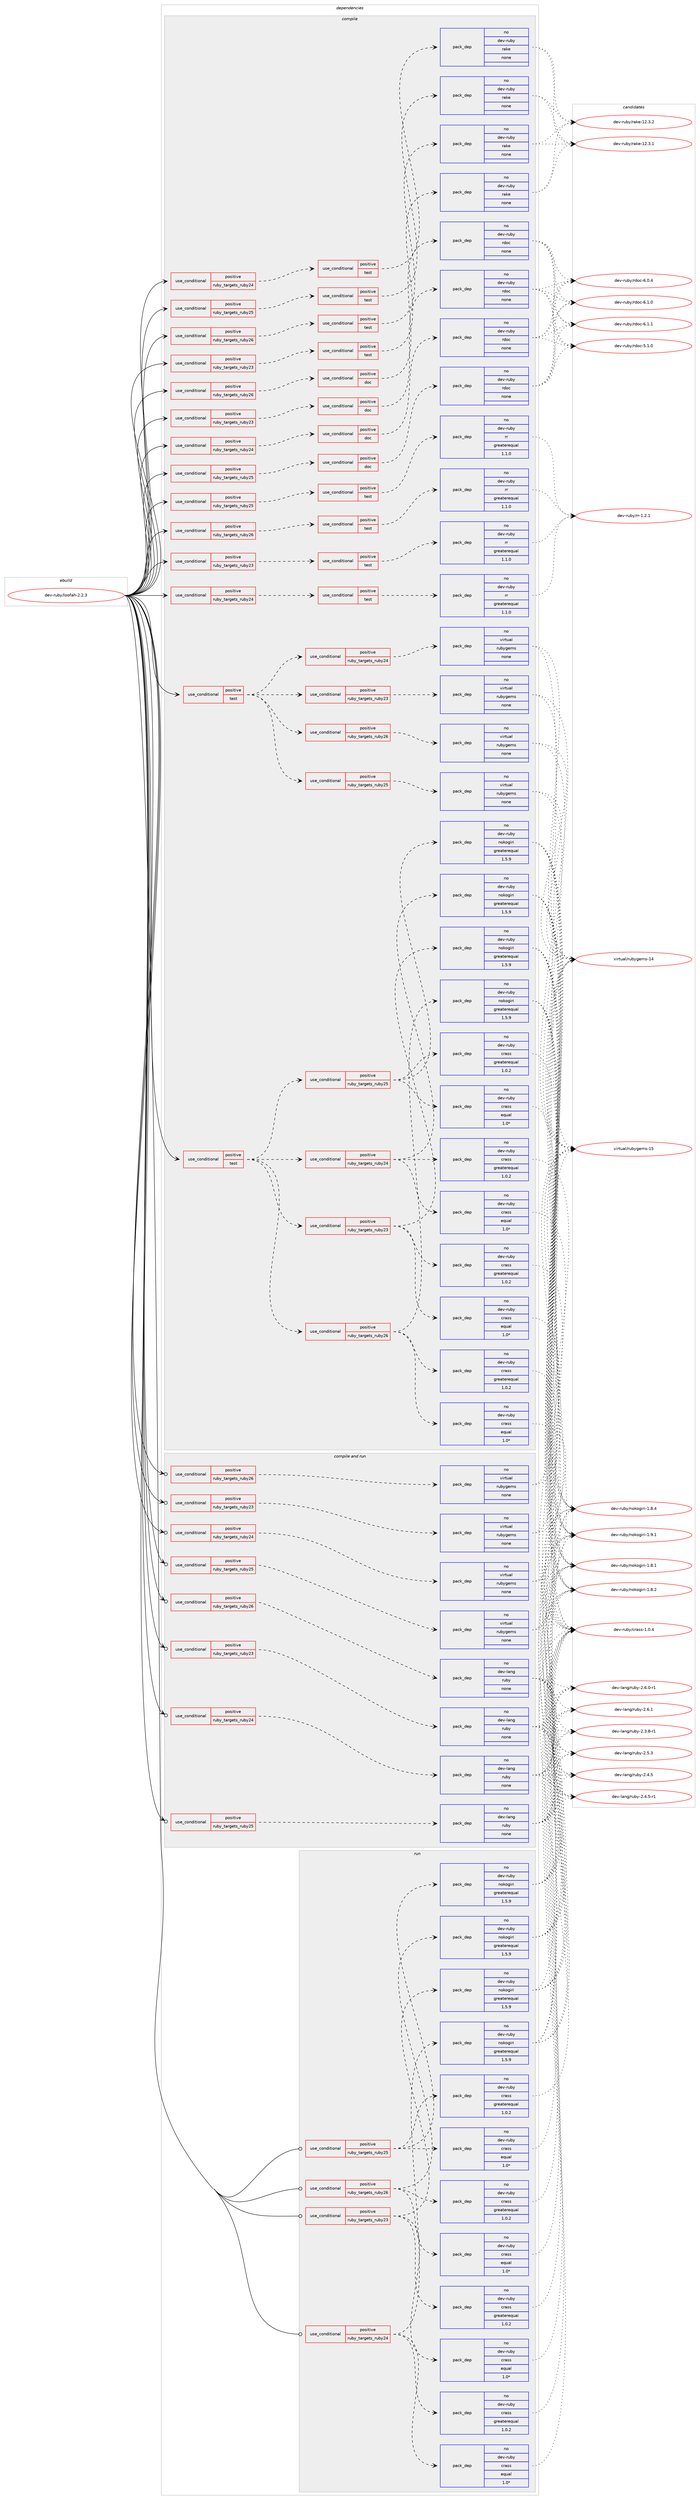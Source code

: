 digraph prolog {

# *************
# Graph options
# *************

newrank=true;
concentrate=true;
compound=true;
graph [rankdir=LR,fontname=Helvetica,fontsize=10,ranksep=1.5];#, ranksep=2.5, nodesep=0.2];
edge  [arrowhead=vee];
node  [fontname=Helvetica,fontsize=10];

# **********
# The ebuild
# **********

subgraph cluster_leftcol {
color=gray;
rank=same;
label=<<i>ebuild</i>>;
id [label="dev-ruby/loofah-2.2.3", color=red, width=4, href="../dev-ruby/loofah-2.2.3.svg"];
}

# ****************
# The dependencies
# ****************

subgraph cluster_midcol {
color=gray;
label=<<i>dependencies</i>>;
subgraph cluster_compile {
fillcolor="#eeeeee";
style=filled;
label=<<i>compile</i>>;
subgraph cond404557 {
dependency1502484 [label=<<TABLE BORDER="0" CELLBORDER="1" CELLSPACING="0" CELLPADDING="4"><TR><TD ROWSPAN="3" CELLPADDING="10">use_conditional</TD></TR><TR><TD>positive</TD></TR><TR><TD>ruby_targets_ruby23</TD></TR></TABLE>>, shape=none, color=red];
subgraph cond404558 {
dependency1502485 [label=<<TABLE BORDER="0" CELLBORDER="1" CELLSPACING="0" CELLPADDING="4"><TR><TD ROWSPAN="3" CELLPADDING="10">use_conditional</TD></TR><TR><TD>positive</TD></TR><TR><TD>doc</TD></TR></TABLE>>, shape=none, color=red];
subgraph pack1074466 {
dependency1502486 [label=<<TABLE BORDER="0" CELLBORDER="1" CELLSPACING="0" CELLPADDING="4" WIDTH="220"><TR><TD ROWSPAN="6" CELLPADDING="30">pack_dep</TD></TR><TR><TD WIDTH="110">no</TD></TR><TR><TD>dev-ruby</TD></TR><TR><TD>rdoc</TD></TR><TR><TD>none</TD></TR><TR><TD></TD></TR></TABLE>>, shape=none, color=blue];
}
dependency1502485:e -> dependency1502486:w [weight=20,style="dashed",arrowhead="vee"];
}
dependency1502484:e -> dependency1502485:w [weight=20,style="dashed",arrowhead="vee"];
}
id:e -> dependency1502484:w [weight=20,style="solid",arrowhead="vee"];
subgraph cond404559 {
dependency1502487 [label=<<TABLE BORDER="0" CELLBORDER="1" CELLSPACING="0" CELLPADDING="4"><TR><TD ROWSPAN="3" CELLPADDING="10">use_conditional</TD></TR><TR><TD>positive</TD></TR><TR><TD>ruby_targets_ruby23</TD></TR></TABLE>>, shape=none, color=red];
subgraph cond404560 {
dependency1502488 [label=<<TABLE BORDER="0" CELLBORDER="1" CELLSPACING="0" CELLPADDING="4"><TR><TD ROWSPAN="3" CELLPADDING="10">use_conditional</TD></TR><TR><TD>positive</TD></TR><TR><TD>test</TD></TR></TABLE>>, shape=none, color=red];
subgraph pack1074467 {
dependency1502489 [label=<<TABLE BORDER="0" CELLBORDER="1" CELLSPACING="0" CELLPADDING="4" WIDTH="220"><TR><TD ROWSPAN="6" CELLPADDING="30">pack_dep</TD></TR><TR><TD WIDTH="110">no</TD></TR><TR><TD>dev-ruby</TD></TR><TR><TD>rake</TD></TR><TR><TD>none</TD></TR><TR><TD></TD></TR></TABLE>>, shape=none, color=blue];
}
dependency1502488:e -> dependency1502489:w [weight=20,style="dashed",arrowhead="vee"];
}
dependency1502487:e -> dependency1502488:w [weight=20,style="dashed",arrowhead="vee"];
}
id:e -> dependency1502487:w [weight=20,style="solid",arrowhead="vee"];
subgraph cond404561 {
dependency1502490 [label=<<TABLE BORDER="0" CELLBORDER="1" CELLSPACING="0" CELLPADDING="4"><TR><TD ROWSPAN="3" CELLPADDING="10">use_conditional</TD></TR><TR><TD>positive</TD></TR><TR><TD>ruby_targets_ruby23</TD></TR></TABLE>>, shape=none, color=red];
subgraph cond404562 {
dependency1502491 [label=<<TABLE BORDER="0" CELLBORDER="1" CELLSPACING="0" CELLPADDING="4"><TR><TD ROWSPAN="3" CELLPADDING="10">use_conditional</TD></TR><TR><TD>positive</TD></TR><TR><TD>test</TD></TR></TABLE>>, shape=none, color=red];
subgraph pack1074468 {
dependency1502492 [label=<<TABLE BORDER="0" CELLBORDER="1" CELLSPACING="0" CELLPADDING="4" WIDTH="220"><TR><TD ROWSPAN="6" CELLPADDING="30">pack_dep</TD></TR><TR><TD WIDTH="110">no</TD></TR><TR><TD>dev-ruby</TD></TR><TR><TD>rr</TD></TR><TR><TD>greaterequal</TD></TR><TR><TD>1.1.0</TD></TR></TABLE>>, shape=none, color=blue];
}
dependency1502491:e -> dependency1502492:w [weight=20,style="dashed",arrowhead="vee"];
}
dependency1502490:e -> dependency1502491:w [weight=20,style="dashed",arrowhead="vee"];
}
id:e -> dependency1502490:w [weight=20,style="solid",arrowhead="vee"];
subgraph cond404563 {
dependency1502493 [label=<<TABLE BORDER="0" CELLBORDER="1" CELLSPACING="0" CELLPADDING="4"><TR><TD ROWSPAN="3" CELLPADDING="10">use_conditional</TD></TR><TR><TD>positive</TD></TR><TR><TD>ruby_targets_ruby24</TD></TR></TABLE>>, shape=none, color=red];
subgraph cond404564 {
dependency1502494 [label=<<TABLE BORDER="0" CELLBORDER="1" CELLSPACING="0" CELLPADDING="4"><TR><TD ROWSPAN="3" CELLPADDING="10">use_conditional</TD></TR><TR><TD>positive</TD></TR><TR><TD>doc</TD></TR></TABLE>>, shape=none, color=red];
subgraph pack1074469 {
dependency1502495 [label=<<TABLE BORDER="0" CELLBORDER="1" CELLSPACING="0" CELLPADDING="4" WIDTH="220"><TR><TD ROWSPAN="6" CELLPADDING="30">pack_dep</TD></TR><TR><TD WIDTH="110">no</TD></TR><TR><TD>dev-ruby</TD></TR><TR><TD>rdoc</TD></TR><TR><TD>none</TD></TR><TR><TD></TD></TR></TABLE>>, shape=none, color=blue];
}
dependency1502494:e -> dependency1502495:w [weight=20,style="dashed",arrowhead="vee"];
}
dependency1502493:e -> dependency1502494:w [weight=20,style="dashed",arrowhead="vee"];
}
id:e -> dependency1502493:w [weight=20,style="solid",arrowhead="vee"];
subgraph cond404565 {
dependency1502496 [label=<<TABLE BORDER="0" CELLBORDER="1" CELLSPACING="0" CELLPADDING="4"><TR><TD ROWSPAN="3" CELLPADDING="10">use_conditional</TD></TR><TR><TD>positive</TD></TR><TR><TD>ruby_targets_ruby24</TD></TR></TABLE>>, shape=none, color=red];
subgraph cond404566 {
dependency1502497 [label=<<TABLE BORDER="0" CELLBORDER="1" CELLSPACING="0" CELLPADDING="4"><TR><TD ROWSPAN="3" CELLPADDING="10">use_conditional</TD></TR><TR><TD>positive</TD></TR><TR><TD>test</TD></TR></TABLE>>, shape=none, color=red];
subgraph pack1074470 {
dependency1502498 [label=<<TABLE BORDER="0" CELLBORDER="1" CELLSPACING="0" CELLPADDING="4" WIDTH="220"><TR><TD ROWSPAN="6" CELLPADDING="30">pack_dep</TD></TR><TR><TD WIDTH="110">no</TD></TR><TR><TD>dev-ruby</TD></TR><TR><TD>rake</TD></TR><TR><TD>none</TD></TR><TR><TD></TD></TR></TABLE>>, shape=none, color=blue];
}
dependency1502497:e -> dependency1502498:w [weight=20,style="dashed",arrowhead="vee"];
}
dependency1502496:e -> dependency1502497:w [weight=20,style="dashed",arrowhead="vee"];
}
id:e -> dependency1502496:w [weight=20,style="solid",arrowhead="vee"];
subgraph cond404567 {
dependency1502499 [label=<<TABLE BORDER="0" CELLBORDER="1" CELLSPACING="0" CELLPADDING="4"><TR><TD ROWSPAN="3" CELLPADDING="10">use_conditional</TD></TR><TR><TD>positive</TD></TR><TR><TD>ruby_targets_ruby24</TD></TR></TABLE>>, shape=none, color=red];
subgraph cond404568 {
dependency1502500 [label=<<TABLE BORDER="0" CELLBORDER="1" CELLSPACING="0" CELLPADDING="4"><TR><TD ROWSPAN="3" CELLPADDING="10">use_conditional</TD></TR><TR><TD>positive</TD></TR><TR><TD>test</TD></TR></TABLE>>, shape=none, color=red];
subgraph pack1074471 {
dependency1502501 [label=<<TABLE BORDER="0" CELLBORDER="1" CELLSPACING="0" CELLPADDING="4" WIDTH="220"><TR><TD ROWSPAN="6" CELLPADDING="30">pack_dep</TD></TR><TR><TD WIDTH="110">no</TD></TR><TR><TD>dev-ruby</TD></TR><TR><TD>rr</TD></TR><TR><TD>greaterequal</TD></TR><TR><TD>1.1.0</TD></TR></TABLE>>, shape=none, color=blue];
}
dependency1502500:e -> dependency1502501:w [weight=20,style="dashed",arrowhead="vee"];
}
dependency1502499:e -> dependency1502500:w [weight=20,style="dashed",arrowhead="vee"];
}
id:e -> dependency1502499:w [weight=20,style="solid",arrowhead="vee"];
subgraph cond404569 {
dependency1502502 [label=<<TABLE BORDER="0" CELLBORDER="1" CELLSPACING="0" CELLPADDING="4"><TR><TD ROWSPAN="3" CELLPADDING="10">use_conditional</TD></TR><TR><TD>positive</TD></TR><TR><TD>ruby_targets_ruby25</TD></TR></TABLE>>, shape=none, color=red];
subgraph cond404570 {
dependency1502503 [label=<<TABLE BORDER="0" CELLBORDER="1" CELLSPACING="0" CELLPADDING="4"><TR><TD ROWSPAN="3" CELLPADDING="10">use_conditional</TD></TR><TR><TD>positive</TD></TR><TR><TD>doc</TD></TR></TABLE>>, shape=none, color=red];
subgraph pack1074472 {
dependency1502504 [label=<<TABLE BORDER="0" CELLBORDER="1" CELLSPACING="0" CELLPADDING="4" WIDTH="220"><TR><TD ROWSPAN="6" CELLPADDING="30">pack_dep</TD></TR><TR><TD WIDTH="110">no</TD></TR><TR><TD>dev-ruby</TD></TR><TR><TD>rdoc</TD></TR><TR><TD>none</TD></TR><TR><TD></TD></TR></TABLE>>, shape=none, color=blue];
}
dependency1502503:e -> dependency1502504:w [weight=20,style="dashed",arrowhead="vee"];
}
dependency1502502:e -> dependency1502503:w [weight=20,style="dashed",arrowhead="vee"];
}
id:e -> dependency1502502:w [weight=20,style="solid",arrowhead="vee"];
subgraph cond404571 {
dependency1502505 [label=<<TABLE BORDER="0" CELLBORDER="1" CELLSPACING="0" CELLPADDING="4"><TR><TD ROWSPAN="3" CELLPADDING="10">use_conditional</TD></TR><TR><TD>positive</TD></TR><TR><TD>ruby_targets_ruby25</TD></TR></TABLE>>, shape=none, color=red];
subgraph cond404572 {
dependency1502506 [label=<<TABLE BORDER="0" CELLBORDER="1" CELLSPACING="0" CELLPADDING="4"><TR><TD ROWSPAN="3" CELLPADDING="10">use_conditional</TD></TR><TR><TD>positive</TD></TR><TR><TD>test</TD></TR></TABLE>>, shape=none, color=red];
subgraph pack1074473 {
dependency1502507 [label=<<TABLE BORDER="0" CELLBORDER="1" CELLSPACING="0" CELLPADDING="4" WIDTH="220"><TR><TD ROWSPAN="6" CELLPADDING="30">pack_dep</TD></TR><TR><TD WIDTH="110">no</TD></TR><TR><TD>dev-ruby</TD></TR><TR><TD>rake</TD></TR><TR><TD>none</TD></TR><TR><TD></TD></TR></TABLE>>, shape=none, color=blue];
}
dependency1502506:e -> dependency1502507:w [weight=20,style="dashed",arrowhead="vee"];
}
dependency1502505:e -> dependency1502506:w [weight=20,style="dashed",arrowhead="vee"];
}
id:e -> dependency1502505:w [weight=20,style="solid",arrowhead="vee"];
subgraph cond404573 {
dependency1502508 [label=<<TABLE BORDER="0" CELLBORDER="1" CELLSPACING="0" CELLPADDING="4"><TR><TD ROWSPAN="3" CELLPADDING="10">use_conditional</TD></TR><TR><TD>positive</TD></TR><TR><TD>ruby_targets_ruby25</TD></TR></TABLE>>, shape=none, color=red];
subgraph cond404574 {
dependency1502509 [label=<<TABLE BORDER="0" CELLBORDER="1" CELLSPACING="0" CELLPADDING="4"><TR><TD ROWSPAN="3" CELLPADDING="10">use_conditional</TD></TR><TR><TD>positive</TD></TR><TR><TD>test</TD></TR></TABLE>>, shape=none, color=red];
subgraph pack1074474 {
dependency1502510 [label=<<TABLE BORDER="0" CELLBORDER="1" CELLSPACING="0" CELLPADDING="4" WIDTH="220"><TR><TD ROWSPAN="6" CELLPADDING="30">pack_dep</TD></TR><TR><TD WIDTH="110">no</TD></TR><TR><TD>dev-ruby</TD></TR><TR><TD>rr</TD></TR><TR><TD>greaterequal</TD></TR><TR><TD>1.1.0</TD></TR></TABLE>>, shape=none, color=blue];
}
dependency1502509:e -> dependency1502510:w [weight=20,style="dashed",arrowhead="vee"];
}
dependency1502508:e -> dependency1502509:w [weight=20,style="dashed",arrowhead="vee"];
}
id:e -> dependency1502508:w [weight=20,style="solid",arrowhead="vee"];
subgraph cond404575 {
dependency1502511 [label=<<TABLE BORDER="0" CELLBORDER="1" CELLSPACING="0" CELLPADDING="4"><TR><TD ROWSPAN="3" CELLPADDING="10">use_conditional</TD></TR><TR><TD>positive</TD></TR><TR><TD>ruby_targets_ruby26</TD></TR></TABLE>>, shape=none, color=red];
subgraph cond404576 {
dependency1502512 [label=<<TABLE BORDER="0" CELLBORDER="1" CELLSPACING="0" CELLPADDING="4"><TR><TD ROWSPAN="3" CELLPADDING="10">use_conditional</TD></TR><TR><TD>positive</TD></TR><TR><TD>doc</TD></TR></TABLE>>, shape=none, color=red];
subgraph pack1074475 {
dependency1502513 [label=<<TABLE BORDER="0" CELLBORDER="1" CELLSPACING="0" CELLPADDING="4" WIDTH="220"><TR><TD ROWSPAN="6" CELLPADDING="30">pack_dep</TD></TR><TR><TD WIDTH="110">no</TD></TR><TR><TD>dev-ruby</TD></TR><TR><TD>rdoc</TD></TR><TR><TD>none</TD></TR><TR><TD></TD></TR></TABLE>>, shape=none, color=blue];
}
dependency1502512:e -> dependency1502513:w [weight=20,style="dashed",arrowhead="vee"];
}
dependency1502511:e -> dependency1502512:w [weight=20,style="dashed",arrowhead="vee"];
}
id:e -> dependency1502511:w [weight=20,style="solid",arrowhead="vee"];
subgraph cond404577 {
dependency1502514 [label=<<TABLE BORDER="0" CELLBORDER="1" CELLSPACING="0" CELLPADDING="4"><TR><TD ROWSPAN="3" CELLPADDING="10">use_conditional</TD></TR><TR><TD>positive</TD></TR><TR><TD>ruby_targets_ruby26</TD></TR></TABLE>>, shape=none, color=red];
subgraph cond404578 {
dependency1502515 [label=<<TABLE BORDER="0" CELLBORDER="1" CELLSPACING="0" CELLPADDING="4"><TR><TD ROWSPAN="3" CELLPADDING="10">use_conditional</TD></TR><TR><TD>positive</TD></TR><TR><TD>test</TD></TR></TABLE>>, shape=none, color=red];
subgraph pack1074476 {
dependency1502516 [label=<<TABLE BORDER="0" CELLBORDER="1" CELLSPACING="0" CELLPADDING="4" WIDTH="220"><TR><TD ROWSPAN="6" CELLPADDING="30">pack_dep</TD></TR><TR><TD WIDTH="110">no</TD></TR><TR><TD>dev-ruby</TD></TR><TR><TD>rake</TD></TR><TR><TD>none</TD></TR><TR><TD></TD></TR></TABLE>>, shape=none, color=blue];
}
dependency1502515:e -> dependency1502516:w [weight=20,style="dashed",arrowhead="vee"];
}
dependency1502514:e -> dependency1502515:w [weight=20,style="dashed",arrowhead="vee"];
}
id:e -> dependency1502514:w [weight=20,style="solid",arrowhead="vee"];
subgraph cond404579 {
dependency1502517 [label=<<TABLE BORDER="0" CELLBORDER="1" CELLSPACING="0" CELLPADDING="4"><TR><TD ROWSPAN="3" CELLPADDING="10">use_conditional</TD></TR><TR><TD>positive</TD></TR><TR><TD>ruby_targets_ruby26</TD></TR></TABLE>>, shape=none, color=red];
subgraph cond404580 {
dependency1502518 [label=<<TABLE BORDER="0" CELLBORDER="1" CELLSPACING="0" CELLPADDING="4"><TR><TD ROWSPAN="3" CELLPADDING="10">use_conditional</TD></TR><TR><TD>positive</TD></TR><TR><TD>test</TD></TR></TABLE>>, shape=none, color=red];
subgraph pack1074477 {
dependency1502519 [label=<<TABLE BORDER="0" CELLBORDER="1" CELLSPACING="0" CELLPADDING="4" WIDTH="220"><TR><TD ROWSPAN="6" CELLPADDING="30">pack_dep</TD></TR><TR><TD WIDTH="110">no</TD></TR><TR><TD>dev-ruby</TD></TR><TR><TD>rr</TD></TR><TR><TD>greaterequal</TD></TR><TR><TD>1.1.0</TD></TR></TABLE>>, shape=none, color=blue];
}
dependency1502518:e -> dependency1502519:w [weight=20,style="dashed",arrowhead="vee"];
}
dependency1502517:e -> dependency1502518:w [weight=20,style="dashed",arrowhead="vee"];
}
id:e -> dependency1502517:w [weight=20,style="solid",arrowhead="vee"];
subgraph cond404581 {
dependency1502520 [label=<<TABLE BORDER="0" CELLBORDER="1" CELLSPACING="0" CELLPADDING="4"><TR><TD ROWSPAN="3" CELLPADDING="10">use_conditional</TD></TR><TR><TD>positive</TD></TR><TR><TD>test</TD></TR></TABLE>>, shape=none, color=red];
subgraph cond404582 {
dependency1502521 [label=<<TABLE BORDER="0" CELLBORDER="1" CELLSPACING="0" CELLPADDING="4"><TR><TD ROWSPAN="3" CELLPADDING="10">use_conditional</TD></TR><TR><TD>positive</TD></TR><TR><TD>ruby_targets_ruby23</TD></TR></TABLE>>, shape=none, color=red];
subgraph pack1074478 {
dependency1502522 [label=<<TABLE BORDER="0" CELLBORDER="1" CELLSPACING="0" CELLPADDING="4" WIDTH="220"><TR><TD ROWSPAN="6" CELLPADDING="30">pack_dep</TD></TR><TR><TD WIDTH="110">no</TD></TR><TR><TD>dev-ruby</TD></TR><TR><TD>crass</TD></TR><TR><TD>equal</TD></TR><TR><TD>1.0*</TD></TR></TABLE>>, shape=none, color=blue];
}
dependency1502521:e -> dependency1502522:w [weight=20,style="dashed",arrowhead="vee"];
subgraph pack1074479 {
dependency1502523 [label=<<TABLE BORDER="0" CELLBORDER="1" CELLSPACING="0" CELLPADDING="4" WIDTH="220"><TR><TD ROWSPAN="6" CELLPADDING="30">pack_dep</TD></TR><TR><TD WIDTH="110">no</TD></TR><TR><TD>dev-ruby</TD></TR><TR><TD>crass</TD></TR><TR><TD>greaterequal</TD></TR><TR><TD>1.0.2</TD></TR></TABLE>>, shape=none, color=blue];
}
dependency1502521:e -> dependency1502523:w [weight=20,style="dashed",arrowhead="vee"];
subgraph pack1074480 {
dependency1502524 [label=<<TABLE BORDER="0" CELLBORDER="1" CELLSPACING="0" CELLPADDING="4" WIDTH="220"><TR><TD ROWSPAN="6" CELLPADDING="30">pack_dep</TD></TR><TR><TD WIDTH="110">no</TD></TR><TR><TD>dev-ruby</TD></TR><TR><TD>nokogiri</TD></TR><TR><TD>greaterequal</TD></TR><TR><TD>1.5.9</TD></TR></TABLE>>, shape=none, color=blue];
}
dependency1502521:e -> dependency1502524:w [weight=20,style="dashed",arrowhead="vee"];
}
dependency1502520:e -> dependency1502521:w [weight=20,style="dashed",arrowhead="vee"];
subgraph cond404583 {
dependency1502525 [label=<<TABLE BORDER="0" CELLBORDER="1" CELLSPACING="0" CELLPADDING="4"><TR><TD ROWSPAN="3" CELLPADDING="10">use_conditional</TD></TR><TR><TD>positive</TD></TR><TR><TD>ruby_targets_ruby24</TD></TR></TABLE>>, shape=none, color=red];
subgraph pack1074481 {
dependency1502526 [label=<<TABLE BORDER="0" CELLBORDER="1" CELLSPACING="0" CELLPADDING="4" WIDTH="220"><TR><TD ROWSPAN="6" CELLPADDING="30">pack_dep</TD></TR><TR><TD WIDTH="110">no</TD></TR><TR><TD>dev-ruby</TD></TR><TR><TD>crass</TD></TR><TR><TD>equal</TD></TR><TR><TD>1.0*</TD></TR></TABLE>>, shape=none, color=blue];
}
dependency1502525:e -> dependency1502526:w [weight=20,style="dashed",arrowhead="vee"];
subgraph pack1074482 {
dependency1502527 [label=<<TABLE BORDER="0" CELLBORDER="1" CELLSPACING="0" CELLPADDING="4" WIDTH="220"><TR><TD ROWSPAN="6" CELLPADDING="30">pack_dep</TD></TR><TR><TD WIDTH="110">no</TD></TR><TR><TD>dev-ruby</TD></TR><TR><TD>crass</TD></TR><TR><TD>greaterequal</TD></TR><TR><TD>1.0.2</TD></TR></TABLE>>, shape=none, color=blue];
}
dependency1502525:e -> dependency1502527:w [weight=20,style="dashed",arrowhead="vee"];
subgraph pack1074483 {
dependency1502528 [label=<<TABLE BORDER="0" CELLBORDER="1" CELLSPACING="0" CELLPADDING="4" WIDTH="220"><TR><TD ROWSPAN="6" CELLPADDING="30">pack_dep</TD></TR><TR><TD WIDTH="110">no</TD></TR><TR><TD>dev-ruby</TD></TR><TR><TD>nokogiri</TD></TR><TR><TD>greaterequal</TD></TR><TR><TD>1.5.9</TD></TR></TABLE>>, shape=none, color=blue];
}
dependency1502525:e -> dependency1502528:w [weight=20,style="dashed",arrowhead="vee"];
}
dependency1502520:e -> dependency1502525:w [weight=20,style="dashed",arrowhead="vee"];
subgraph cond404584 {
dependency1502529 [label=<<TABLE BORDER="0" CELLBORDER="1" CELLSPACING="0" CELLPADDING="4"><TR><TD ROWSPAN="3" CELLPADDING="10">use_conditional</TD></TR><TR><TD>positive</TD></TR><TR><TD>ruby_targets_ruby25</TD></TR></TABLE>>, shape=none, color=red];
subgraph pack1074484 {
dependency1502530 [label=<<TABLE BORDER="0" CELLBORDER="1" CELLSPACING="0" CELLPADDING="4" WIDTH="220"><TR><TD ROWSPAN="6" CELLPADDING="30">pack_dep</TD></TR><TR><TD WIDTH="110">no</TD></TR><TR><TD>dev-ruby</TD></TR><TR><TD>crass</TD></TR><TR><TD>equal</TD></TR><TR><TD>1.0*</TD></TR></TABLE>>, shape=none, color=blue];
}
dependency1502529:e -> dependency1502530:w [weight=20,style="dashed",arrowhead="vee"];
subgraph pack1074485 {
dependency1502531 [label=<<TABLE BORDER="0" CELLBORDER="1" CELLSPACING="0" CELLPADDING="4" WIDTH="220"><TR><TD ROWSPAN="6" CELLPADDING="30">pack_dep</TD></TR><TR><TD WIDTH="110">no</TD></TR><TR><TD>dev-ruby</TD></TR><TR><TD>crass</TD></TR><TR><TD>greaterequal</TD></TR><TR><TD>1.0.2</TD></TR></TABLE>>, shape=none, color=blue];
}
dependency1502529:e -> dependency1502531:w [weight=20,style="dashed",arrowhead="vee"];
subgraph pack1074486 {
dependency1502532 [label=<<TABLE BORDER="0" CELLBORDER="1" CELLSPACING="0" CELLPADDING="4" WIDTH="220"><TR><TD ROWSPAN="6" CELLPADDING="30">pack_dep</TD></TR><TR><TD WIDTH="110">no</TD></TR><TR><TD>dev-ruby</TD></TR><TR><TD>nokogiri</TD></TR><TR><TD>greaterequal</TD></TR><TR><TD>1.5.9</TD></TR></TABLE>>, shape=none, color=blue];
}
dependency1502529:e -> dependency1502532:w [weight=20,style="dashed",arrowhead="vee"];
}
dependency1502520:e -> dependency1502529:w [weight=20,style="dashed",arrowhead="vee"];
subgraph cond404585 {
dependency1502533 [label=<<TABLE BORDER="0" CELLBORDER="1" CELLSPACING="0" CELLPADDING="4"><TR><TD ROWSPAN="3" CELLPADDING="10">use_conditional</TD></TR><TR><TD>positive</TD></TR><TR><TD>ruby_targets_ruby26</TD></TR></TABLE>>, shape=none, color=red];
subgraph pack1074487 {
dependency1502534 [label=<<TABLE BORDER="0" CELLBORDER="1" CELLSPACING="0" CELLPADDING="4" WIDTH="220"><TR><TD ROWSPAN="6" CELLPADDING="30">pack_dep</TD></TR><TR><TD WIDTH="110">no</TD></TR><TR><TD>dev-ruby</TD></TR><TR><TD>crass</TD></TR><TR><TD>equal</TD></TR><TR><TD>1.0*</TD></TR></TABLE>>, shape=none, color=blue];
}
dependency1502533:e -> dependency1502534:w [weight=20,style="dashed",arrowhead="vee"];
subgraph pack1074488 {
dependency1502535 [label=<<TABLE BORDER="0" CELLBORDER="1" CELLSPACING="0" CELLPADDING="4" WIDTH="220"><TR><TD ROWSPAN="6" CELLPADDING="30">pack_dep</TD></TR><TR><TD WIDTH="110">no</TD></TR><TR><TD>dev-ruby</TD></TR><TR><TD>crass</TD></TR><TR><TD>greaterequal</TD></TR><TR><TD>1.0.2</TD></TR></TABLE>>, shape=none, color=blue];
}
dependency1502533:e -> dependency1502535:w [weight=20,style="dashed",arrowhead="vee"];
subgraph pack1074489 {
dependency1502536 [label=<<TABLE BORDER="0" CELLBORDER="1" CELLSPACING="0" CELLPADDING="4" WIDTH="220"><TR><TD ROWSPAN="6" CELLPADDING="30">pack_dep</TD></TR><TR><TD WIDTH="110">no</TD></TR><TR><TD>dev-ruby</TD></TR><TR><TD>nokogiri</TD></TR><TR><TD>greaterequal</TD></TR><TR><TD>1.5.9</TD></TR></TABLE>>, shape=none, color=blue];
}
dependency1502533:e -> dependency1502536:w [weight=20,style="dashed",arrowhead="vee"];
}
dependency1502520:e -> dependency1502533:w [weight=20,style="dashed",arrowhead="vee"];
}
id:e -> dependency1502520:w [weight=20,style="solid",arrowhead="vee"];
subgraph cond404586 {
dependency1502537 [label=<<TABLE BORDER="0" CELLBORDER="1" CELLSPACING="0" CELLPADDING="4"><TR><TD ROWSPAN="3" CELLPADDING="10">use_conditional</TD></TR><TR><TD>positive</TD></TR><TR><TD>test</TD></TR></TABLE>>, shape=none, color=red];
subgraph cond404587 {
dependency1502538 [label=<<TABLE BORDER="0" CELLBORDER="1" CELLSPACING="0" CELLPADDING="4"><TR><TD ROWSPAN="3" CELLPADDING="10">use_conditional</TD></TR><TR><TD>positive</TD></TR><TR><TD>ruby_targets_ruby23</TD></TR></TABLE>>, shape=none, color=red];
subgraph pack1074490 {
dependency1502539 [label=<<TABLE BORDER="0" CELLBORDER="1" CELLSPACING="0" CELLPADDING="4" WIDTH="220"><TR><TD ROWSPAN="6" CELLPADDING="30">pack_dep</TD></TR><TR><TD WIDTH="110">no</TD></TR><TR><TD>virtual</TD></TR><TR><TD>rubygems</TD></TR><TR><TD>none</TD></TR><TR><TD></TD></TR></TABLE>>, shape=none, color=blue];
}
dependency1502538:e -> dependency1502539:w [weight=20,style="dashed",arrowhead="vee"];
}
dependency1502537:e -> dependency1502538:w [weight=20,style="dashed",arrowhead="vee"];
subgraph cond404588 {
dependency1502540 [label=<<TABLE BORDER="0" CELLBORDER="1" CELLSPACING="0" CELLPADDING="4"><TR><TD ROWSPAN="3" CELLPADDING="10">use_conditional</TD></TR><TR><TD>positive</TD></TR><TR><TD>ruby_targets_ruby24</TD></TR></TABLE>>, shape=none, color=red];
subgraph pack1074491 {
dependency1502541 [label=<<TABLE BORDER="0" CELLBORDER="1" CELLSPACING="0" CELLPADDING="4" WIDTH="220"><TR><TD ROWSPAN="6" CELLPADDING="30">pack_dep</TD></TR><TR><TD WIDTH="110">no</TD></TR><TR><TD>virtual</TD></TR><TR><TD>rubygems</TD></TR><TR><TD>none</TD></TR><TR><TD></TD></TR></TABLE>>, shape=none, color=blue];
}
dependency1502540:e -> dependency1502541:w [weight=20,style="dashed",arrowhead="vee"];
}
dependency1502537:e -> dependency1502540:w [weight=20,style="dashed",arrowhead="vee"];
subgraph cond404589 {
dependency1502542 [label=<<TABLE BORDER="0" CELLBORDER="1" CELLSPACING="0" CELLPADDING="4"><TR><TD ROWSPAN="3" CELLPADDING="10">use_conditional</TD></TR><TR><TD>positive</TD></TR><TR><TD>ruby_targets_ruby25</TD></TR></TABLE>>, shape=none, color=red];
subgraph pack1074492 {
dependency1502543 [label=<<TABLE BORDER="0" CELLBORDER="1" CELLSPACING="0" CELLPADDING="4" WIDTH="220"><TR><TD ROWSPAN="6" CELLPADDING="30">pack_dep</TD></TR><TR><TD WIDTH="110">no</TD></TR><TR><TD>virtual</TD></TR><TR><TD>rubygems</TD></TR><TR><TD>none</TD></TR><TR><TD></TD></TR></TABLE>>, shape=none, color=blue];
}
dependency1502542:e -> dependency1502543:w [weight=20,style="dashed",arrowhead="vee"];
}
dependency1502537:e -> dependency1502542:w [weight=20,style="dashed",arrowhead="vee"];
subgraph cond404590 {
dependency1502544 [label=<<TABLE BORDER="0" CELLBORDER="1" CELLSPACING="0" CELLPADDING="4"><TR><TD ROWSPAN="3" CELLPADDING="10">use_conditional</TD></TR><TR><TD>positive</TD></TR><TR><TD>ruby_targets_ruby26</TD></TR></TABLE>>, shape=none, color=red];
subgraph pack1074493 {
dependency1502545 [label=<<TABLE BORDER="0" CELLBORDER="1" CELLSPACING="0" CELLPADDING="4" WIDTH="220"><TR><TD ROWSPAN="6" CELLPADDING="30">pack_dep</TD></TR><TR><TD WIDTH="110">no</TD></TR><TR><TD>virtual</TD></TR><TR><TD>rubygems</TD></TR><TR><TD>none</TD></TR><TR><TD></TD></TR></TABLE>>, shape=none, color=blue];
}
dependency1502544:e -> dependency1502545:w [weight=20,style="dashed",arrowhead="vee"];
}
dependency1502537:e -> dependency1502544:w [weight=20,style="dashed",arrowhead="vee"];
}
id:e -> dependency1502537:w [weight=20,style="solid",arrowhead="vee"];
}
subgraph cluster_compileandrun {
fillcolor="#eeeeee";
style=filled;
label=<<i>compile and run</i>>;
subgraph cond404591 {
dependency1502546 [label=<<TABLE BORDER="0" CELLBORDER="1" CELLSPACING="0" CELLPADDING="4"><TR><TD ROWSPAN="3" CELLPADDING="10">use_conditional</TD></TR><TR><TD>positive</TD></TR><TR><TD>ruby_targets_ruby23</TD></TR></TABLE>>, shape=none, color=red];
subgraph pack1074494 {
dependency1502547 [label=<<TABLE BORDER="0" CELLBORDER="1" CELLSPACING="0" CELLPADDING="4" WIDTH="220"><TR><TD ROWSPAN="6" CELLPADDING="30">pack_dep</TD></TR><TR><TD WIDTH="110">no</TD></TR><TR><TD>dev-lang</TD></TR><TR><TD>ruby</TD></TR><TR><TD>none</TD></TR><TR><TD></TD></TR></TABLE>>, shape=none, color=blue];
}
dependency1502546:e -> dependency1502547:w [weight=20,style="dashed",arrowhead="vee"];
}
id:e -> dependency1502546:w [weight=20,style="solid",arrowhead="odotvee"];
subgraph cond404592 {
dependency1502548 [label=<<TABLE BORDER="0" CELLBORDER="1" CELLSPACING="0" CELLPADDING="4"><TR><TD ROWSPAN="3" CELLPADDING="10">use_conditional</TD></TR><TR><TD>positive</TD></TR><TR><TD>ruby_targets_ruby23</TD></TR></TABLE>>, shape=none, color=red];
subgraph pack1074495 {
dependency1502549 [label=<<TABLE BORDER="0" CELLBORDER="1" CELLSPACING="0" CELLPADDING="4" WIDTH="220"><TR><TD ROWSPAN="6" CELLPADDING="30">pack_dep</TD></TR><TR><TD WIDTH="110">no</TD></TR><TR><TD>virtual</TD></TR><TR><TD>rubygems</TD></TR><TR><TD>none</TD></TR><TR><TD></TD></TR></TABLE>>, shape=none, color=blue];
}
dependency1502548:e -> dependency1502549:w [weight=20,style="dashed",arrowhead="vee"];
}
id:e -> dependency1502548:w [weight=20,style="solid",arrowhead="odotvee"];
subgraph cond404593 {
dependency1502550 [label=<<TABLE BORDER="0" CELLBORDER="1" CELLSPACING="0" CELLPADDING="4"><TR><TD ROWSPAN="3" CELLPADDING="10">use_conditional</TD></TR><TR><TD>positive</TD></TR><TR><TD>ruby_targets_ruby24</TD></TR></TABLE>>, shape=none, color=red];
subgraph pack1074496 {
dependency1502551 [label=<<TABLE BORDER="0" CELLBORDER="1" CELLSPACING="0" CELLPADDING="4" WIDTH="220"><TR><TD ROWSPAN="6" CELLPADDING="30">pack_dep</TD></TR><TR><TD WIDTH="110">no</TD></TR><TR><TD>dev-lang</TD></TR><TR><TD>ruby</TD></TR><TR><TD>none</TD></TR><TR><TD></TD></TR></TABLE>>, shape=none, color=blue];
}
dependency1502550:e -> dependency1502551:w [weight=20,style="dashed",arrowhead="vee"];
}
id:e -> dependency1502550:w [weight=20,style="solid",arrowhead="odotvee"];
subgraph cond404594 {
dependency1502552 [label=<<TABLE BORDER="0" CELLBORDER="1" CELLSPACING="0" CELLPADDING="4"><TR><TD ROWSPAN="3" CELLPADDING="10">use_conditional</TD></TR><TR><TD>positive</TD></TR><TR><TD>ruby_targets_ruby24</TD></TR></TABLE>>, shape=none, color=red];
subgraph pack1074497 {
dependency1502553 [label=<<TABLE BORDER="0" CELLBORDER="1" CELLSPACING="0" CELLPADDING="4" WIDTH="220"><TR><TD ROWSPAN="6" CELLPADDING="30">pack_dep</TD></TR><TR><TD WIDTH="110">no</TD></TR><TR><TD>virtual</TD></TR><TR><TD>rubygems</TD></TR><TR><TD>none</TD></TR><TR><TD></TD></TR></TABLE>>, shape=none, color=blue];
}
dependency1502552:e -> dependency1502553:w [weight=20,style="dashed",arrowhead="vee"];
}
id:e -> dependency1502552:w [weight=20,style="solid",arrowhead="odotvee"];
subgraph cond404595 {
dependency1502554 [label=<<TABLE BORDER="0" CELLBORDER="1" CELLSPACING="0" CELLPADDING="4"><TR><TD ROWSPAN="3" CELLPADDING="10">use_conditional</TD></TR><TR><TD>positive</TD></TR><TR><TD>ruby_targets_ruby25</TD></TR></TABLE>>, shape=none, color=red];
subgraph pack1074498 {
dependency1502555 [label=<<TABLE BORDER="0" CELLBORDER="1" CELLSPACING="0" CELLPADDING="4" WIDTH="220"><TR><TD ROWSPAN="6" CELLPADDING="30">pack_dep</TD></TR><TR><TD WIDTH="110">no</TD></TR><TR><TD>dev-lang</TD></TR><TR><TD>ruby</TD></TR><TR><TD>none</TD></TR><TR><TD></TD></TR></TABLE>>, shape=none, color=blue];
}
dependency1502554:e -> dependency1502555:w [weight=20,style="dashed",arrowhead="vee"];
}
id:e -> dependency1502554:w [weight=20,style="solid",arrowhead="odotvee"];
subgraph cond404596 {
dependency1502556 [label=<<TABLE BORDER="0" CELLBORDER="1" CELLSPACING="0" CELLPADDING="4"><TR><TD ROWSPAN="3" CELLPADDING="10">use_conditional</TD></TR><TR><TD>positive</TD></TR><TR><TD>ruby_targets_ruby25</TD></TR></TABLE>>, shape=none, color=red];
subgraph pack1074499 {
dependency1502557 [label=<<TABLE BORDER="0" CELLBORDER="1" CELLSPACING="0" CELLPADDING="4" WIDTH="220"><TR><TD ROWSPAN="6" CELLPADDING="30">pack_dep</TD></TR><TR><TD WIDTH="110">no</TD></TR><TR><TD>virtual</TD></TR><TR><TD>rubygems</TD></TR><TR><TD>none</TD></TR><TR><TD></TD></TR></TABLE>>, shape=none, color=blue];
}
dependency1502556:e -> dependency1502557:w [weight=20,style="dashed",arrowhead="vee"];
}
id:e -> dependency1502556:w [weight=20,style="solid",arrowhead="odotvee"];
subgraph cond404597 {
dependency1502558 [label=<<TABLE BORDER="0" CELLBORDER="1" CELLSPACING="0" CELLPADDING="4"><TR><TD ROWSPAN="3" CELLPADDING="10">use_conditional</TD></TR><TR><TD>positive</TD></TR><TR><TD>ruby_targets_ruby26</TD></TR></TABLE>>, shape=none, color=red];
subgraph pack1074500 {
dependency1502559 [label=<<TABLE BORDER="0" CELLBORDER="1" CELLSPACING="0" CELLPADDING="4" WIDTH="220"><TR><TD ROWSPAN="6" CELLPADDING="30">pack_dep</TD></TR><TR><TD WIDTH="110">no</TD></TR><TR><TD>dev-lang</TD></TR><TR><TD>ruby</TD></TR><TR><TD>none</TD></TR><TR><TD></TD></TR></TABLE>>, shape=none, color=blue];
}
dependency1502558:e -> dependency1502559:w [weight=20,style="dashed",arrowhead="vee"];
}
id:e -> dependency1502558:w [weight=20,style="solid",arrowhead="odotvee"];
subgraph cond404598 {
dependency1502560 [label=<<TABLE BORDER="0" CELLBORDER="1" CELLSPACING="0" CELLPADDING="4"><TR><TD ROWSPAN="3" CELLPADDING="10">use_conditional</TD></TR><TR><TD>positive</TD></TR><TR><TD>ruby_targets_ruby26</TD></TR></TABLE>>, shape=none, color=red];
subgraph pack1074501 {
dependency1502561 [label=<<TABLE BORDER="0" CELLBORDER="1" CELLSPACING="0" CELLPADDING="4" WIDTH="220"><TR><TD ROWSPAN="6" CELLPADDING="30">pack_dep</TD></TR><TR><TD WIDTH="110">no</TD></TR><TR><TD>virtual</TD></TR><TR><TD>rubygems</TD></TR><TR><TD>none</TD></TR><TR><TD></TD></TR></TABLE>>, shape=none, color=blue];
}
dependency1502560:e -> dependency1502561:w [weight=20,style="dashed",arrowhead="vee"];
}
id:e -> dependency1502560:w [weight=20,style="solid",arrowhead="odotvee"];
}
subgraph cluster_run {
fillcolor="#eeeeee";
style=filled;
label=<<i>run</i>>;
subgraph cond404599 {
dependency1502562 [label=<<TABLE BORDER="0" CELLBORDER="1" CELLSPACING="0" CELLPADDING="4"><TR><TD ROWSPAN="3" CELLPADDING="10">use_conditional</TD></TR><TR><TD>positive</TD></TR><TR><TD>ruby_targets_ruby23</TD></TR></TABLE>>, shape=none, color=red];
subgraph pack1074502 {
dependency1502563 [label=<<TABLE BORDER="0" CELLBORDER="1" CELLSPACING="0" CELLPADDING="4" WIDTH="220"><TR><TD ROWSPAN="6" CELLPADDING="30">pack_dep</TD></TR><TR><TD WIDTH="110">no</TD></TR><TR><TD>dev-ruby</TD></TR><TR><TD>crass</TD></TR><TR><TD>equal</TD></TR><TR><TD>1.0*</TD></TR></TABLE>>, shape=none, color=blue];
}
dependency1502562:e -> dependency1502563:w [weight=20,style="dashed",arrowhead="vee"];
subgraph pack1074503 {
dependency1502564 [label=<<TABLE BORDER="0" CELLBORDER="1" CELLSPACING="0" CELLPADDING="4" WIDTH="220"><TR><TD ROWSPAN="6" CELLPADDING="30">pack_dep</TD></TR><TR><TD WIDTH="110">no</TD></TR><TR><TD>dev-ruby</TD></TR><TR><TD>crass</TD></TR><TR><TD>greaterequal</TD></TR><TR><TD>1.0.2</TD></TR></TABLE>>, shape=none, color=blue];
}
dependency1502562:e -> dependency1502564:w [weight=20,style="dashed",arrowhead="vee"];
subgraph pack1074504 {
dependency1502565 [label=<<TABLE BORDER="0" CELLBORDER="1" CELLSPACING="0" CELLPADDING="4" WIDTH="220"><TR><TD ROWSPAN="6" CELLPADDING="30">pack_dep</TD></TR><TR><TD WIDTH="110">no</TD></TR><TR><TD>dev-ruby</TD></TR><TR><TD>nokogiri</TD></TR><TR><TD>greaterequal</TD></TR><TR><TD>1.5.9</TD></TR></TABLE>>, shape=none, color=blue];
}
dependency1502562:e -> dependency1502565:w [weight=20,style="dashed",arrowhead="vee"];
}
id:e -> dependency1502562:w [weight=20,style="solid",arrowhead="odot"];
subgraph cond404600 {
dependency1502566 [label=<<TABLE BORDER="0" CELLBORDER="1" CELLSPACING="0" CELLPADDING="4"><TR><TD ROWSPAN="3" CELLPADDING="10">use_conditional</TD></TR><TR><TD>positive</TD></TR><TR><TD>ruby_targets_ruby24</TD></TR></TABLE>>, shape=none, color=red];
subgraph pack1074505 {
dependency1502567 [label=<<TABLE BORDER="0" CELLBORDER="1" CELLSPACING="0" CELLPADDING="4" WIDTH="220"><TR><TD ROWSPAN="6" CELLPADDING="30">pack_dep</TD></TR><TR><TD WIDTH="110">no</TD></TR><TR><TD>dev-ruby</TD></TR><TR><TD>crass</TD></TR><TR><TD>equal</TD></TR><TR><TD>1.0*</TD></TR></TABLE>>, shape=none, color=blue];
}
dependency1502566:e -> dependency1502567:w [weight=20,style="dashed",arrowhead="vee"];
subgraph pack1074506 {
dependency1502568 [label=<<TABLE BORDER="0" CELLBORDER="1" CELLSPACING="0" CELLPADDING="4" WIDTH="220"><TR><TD ROWSPAN="6" CELLPADDING="30">pack_dep</TD></TR><TR><TD WIDTH="110">no</TD></TR><TR><TD>dev-ruby</TD></TR><TR><TD>crass</TD></TR><TR><TD>greaterequal</TD></TR><TR><TD>1.0.2</TD></TR></TABLE>>, shape=none, color=blue];
}
dependency1502566:e -> dependency1502568:w [weight=20,style="dashed",arrowhead="vee"];
subgraph pack1074507 {
dependency1502569 [label=<<TABLE BORDER="0" CELLBORDER="1" CELLSPACING="0" CELLPADDING="4" WIDTH="220"><TR><TD ROWSPAN="6" CELLPADDING="30">pack_dep</TD></TR><TR><TD WIDTH="110">no</TD></TR><TR><TD>dev-ruby</TD></TR><TR><TD>nokogiri</TD></TR><TR><TD>greaterequal</TD></TR><TR><TD>1.5.9</TD></TR></TABLE>>, shape=none, color=blue];
}
dependency1502566:e -> dependency1502569:w [weight=20,style="dashed",arrowhead="vee"];
}
id:e -> dependency1502566:w [weight=20,style="solid",arrowhead="odot"];
subgraph cond404601 {
dependency1502570 [label=<<TABLE BORDER="0" CELLBORDER="1" CELLSPACING="0" CELLPADDING="4"><TR><TD ROWSPAN="3" CELLPADDING="10">use_conditional</TD></TR><TR><TD>positive</TD></TR><TR><TD>ruby_targets_ruby25</TD></TR></TABLE>>, shape=none, color=red];
subgraph pack1074508 {
dependency1502571 [label=<<TABLE BORDER="0" CELLBORDER="1" CELLSPACING="0" CELLPADDING="4" WIDTH="220"><TR><TD ROWSPAN="6" CELLPADDING="30">pack_dep</TD></TR><TR><TD WIDTH="110">no</TD></TR><TR><TD>dev-ruby</TD></TR><TR><TD>crass</TD></TR><TR><TD>equal</TD></TR><TR><TD>1.0*</TD></TR></TABLE>>, shape=none, color=blue];
}
dependency1502570:e -> dependency1502571:w [weight=20,style="dashed",arrowhead="vee"];
subgraph pack1074509 {
dependency1502572 [label=<<TABLE BORDER="0" CELLBORDER="1" CELLSPACING="0" CELLPADDING="4" WIDTH="220"><TR><TD ROWSPAN="6" CELLPADDING="30">pack_dep</TD></TR><TR><TD WIDTH="110">no</TD></TR><TR><TD>dev-ruby</TD></TR><TR><TD>crass</TD></TR><TR><TD>greaterequal</TD></TR><TR><TD>1.0.2</TD></TR></TABLE>>, shape=none, color=blue];
}
dependency1502570:e -> dependency1502572:w [weight=20,style="dashed",arrowhead="vee"];
subgraph pack1074510 {
dependency1502573 [label=<<TABLE BORDER="0" CELLBORDER="1" CELLSPACING="0" CELLPADDING="4" WIDTH="220"><TR><TD ROWSPAN="6" CELLPADDING="30">pack_dep</TD></TR><TR><TD WIDTH="110">no</TD></TR><TR><TD>dev-ruby</TD></TR><TR><TD>nokogiri</TD></TR><TR><TD>greaterequal</TD></TR><TR><TD>1.5.9</TD></TR></TABLE>>, shape=none, color=blue];
}
dependency1502570:e -> dependency1502573:w [weight=20,style="dashed",arrowhead="vee"];
}
id:e -> dependency1502570:w [weight=20,style="solid",arrowhead="odot"];
subgraph cond404602 {
dependency1502574 [label=<<TABLE BORDER="0" CELLBORDER="1" CELLSPACING="0" CELLPADDING="4"><TR><TD ROWSPAN="3" CELLPADDING="10">use_conditional</TD></TR><TR><TD>positive</TD></TR><TR><TD>ruby_targets_ruby26</TD></TR></TABLE>>, shape=none, color=red];
subgraph pack1074511 {
dependency1502575 [label=<<TABLE BORDER="0" CELLBORDER="1" CELLSPACING="0" CELLPADDING="4" WIDTH="220"><TR><TD ROWSPAN="6" CELLPADDING="30">pack_dep</TD></TR><TR><TD WIDTH="110">no</TD></TR><TR><TD>dev-ruby</TD></TR><TR><TD>crass</TD></TR><TR><TD>equal</TD></TR><TR><TD>1.0*</TD></TR></TABLE>>, shape=none, color=blue];
}
dependency1502574:e -> dependency1502575:w [weight=20,style="dashed",arrowhead="vee"];
subgraph pack1074512 {
dependency1502576 [label=<<TABLE BORDER="0" CELLBORDER="1" CELLSPACING="0" CELLPADDING="4" WIDTH="220"><TR><TD ROWSPAN="6" CELLPADDING="30">pack_dep</TD></TR><TR><TD WIDTH="110">no</TD></TR><TR><TD>dev-ruby</TD></TR><TR><TD>crass</TD></TR><TR><TD>greaterequal</TD></TR><TR><TD>1.0.2</TD></TR></TABLE>>, shape=none, color=blue];
}
dependency1502574:e -> dependency1502576:w [weight=20,style="dashed",arrowhead="vee"];
subgraph pack1074513 {
dependency1502577 [label=<<TABLE BORDER="0" CELLBORDER="1" CELLSPACING="0" CELLPADDING="4" WIDTH="220"><TR><TD ROWSPAN="6" CELLPADDING="30">pack_dep</TD></TR><TR><TD WIDTH="110">no</TD></TR><TR><TD>dev-ruby</TD></TR><TR><TD>nokogiri</TD></TR><TR><TD>greaterequal</TD></TR><TR><TD>1.5.9</TD></TR></TABLE>>, shape=none, color=blue];
}
dependency1502574:e -> dependency1502577:w [weight=20,style="dashed",arrowhead="vee"];
}
id:e -> dependency1502574:w [weight=20,style="solid",arrowhead="odot"];
}
}

# **************
# The candidates
# **************

subgraph cluster_choices {
rank=same;
color=gray;
label=<<i>candidates</i>>;

subgraph choice1074466 {
color=black;
nodesep=1;
choice10010111845114117981214711410011199455346494648 [label="dev-ruby/rdoc-5.1.0", color=red, width=4,href="../dev-ruby/rdoc-5.1.0.svg"];
choice10010111845114117981214711410011199455446484652 [label="dev-ruby/rdoc-6.0.4", color=red, width=4,href="../dev-ruby/rdoc-6.0.4.svg"];
choice10010111845114117981214711410011199455446494648 [label="dev-ruby/rdoc-6.1.0", color=red, width=4,href="../dev-ruby/rdoc-6.1.0.svg"];
choice10010111845114117981214711410011199455446494649 [label="dev-ruby/rdoc-6.1.1", color=red, width=4,href="../dev-ruby/rdoc-6.1.1.svg"];
dependency1502486:e -> choice10010111845114117981214711410011199455346494648:w [style=dotted,weight="100"];
dependency1502486:e -> choice10010111845114117981214711410011199455446484652:w [style=dotted,weight="100"];
dependency1502486:e -> choice10010111845114117981214711410011199455446494648:w [style=dotted,weight="100"];
dependency1502486:e -> choice10010111845114117981214711410011199455446494649:w [style=dotted,weight="100"];
}
subgraph choice1074467 {
color=black;
nodesep=1;
choice1001011184511411798121471149710710145495046514649 [label="dev-ruby/rake-12.3.1", color=red, width=4,href="../dev-ruby/rake-12.3.1.svg"];
choice1001011184511411798121471149710710145495046514650 [label="dev-ruby/rake-12.3.2", color=red, width=4,href="../dev-ruby/rake-12.3.2.svg"];
dependency1502489:e -> choice1001011184511411798121471149710710145495046514649:w [style=dotted,weight="100"];
dependency1502489:e -> choice1001011184511411798121471149710710145495046514650:w [style=dotted,weight="100"];
}
subgraph choice1074468 {
color=black;
nodesep=1;
choice100101118451141179812147114114454946504649 [label="dev-ruby/rr-1.2.1", color=red, width=4,href="../dev-ruby/rr-1.2.1.svg"];
dependency1502492:e -> choice100101118451141179812147114114454946504649:w [style=dotted,weight="100"];
}
subgraph choice1074469 {
color=black;
nodesep=1;
choice10010111845114117981214711410011199455346494648 [label="dev-ruby/rdoc-5.1.0", color=red, width=4,href="../dev-ruby/rdoc-5.1.0.svg"];
choice10010111845114117981214711410011199455446484652 [label="dev-ruby/rdoc-6.0.4", color=red, width=4,href="../dev-ruby/rdoc-6.0.4.svg"];
choice10010111845114117981214711410011199455446494648 [label="dev-ruby/rdoc-6.1.0", color=red, width=4,href="../dev-ruby/rdoc-6.1.0.svg"];
choice10010111845114117981214711410011199455446494649 [label="dev-ruby/rdoc-6.1.1", color=red, width=4,href="../dev-ruby/rdoc-6.1.1.svg"];
dependency1502495:e -> choice10010111845114117981214711410011199455346494648:w [style=dotted,weight="100"];
dependency1502495:e -> choice10010111845114117981214711410011199455446484652:w [style=dotted,weight="100"];
dependency1502495:e -> choice10010111845114117981214711410011199455446494648:w [style=dotted,weight="100"];
dependency1502495:e -> choice10010111845114117981214711410011199455446494649:w [style=dotted,weight="100"];
}
subgraph choice1074470 {
color=black;
nodesep=1;
choice1001011184511411798121471149710710145495046514649 [label="dev-ruby/rake-12.3.1", color=red, width=4,href="../dev-ruby/rake-12.3.1.svg"];
choice1001011184511411798121471149710710145495046514650 [label="dev-ruby/rake-12.3.2", color=red, width=4,href="../dev-ruby/rake-12.3.2.svg"];
dependency1502498:e -> choice1001011184511411798121471149710710145495046514649:w [style=dotted,weight="100"];
dependency1502498:e -> choice1001011184511411798121471149710710145495046514650:w [style=dotted,weight="100"];
}
subgraph choice1074471 {
color=black;
nodesep=1;
choice100101118451141179812147114114454946504649 [label="dev-ruby/rr-1.2.1", color=red, width=4,href="../dev-ruby/rr-1.2.1.svg"];
dependency1502501:e -> choice100101118451141179812147114114454946504649:w [style=dotted,weight="100"];
}
subgraph choice1074472 {
color=black;
nodesep=1;
choice10010111845114117981214711410011199455346494648 [label="dev-ruby/rdoc-5.1.0", color=red, width=4,href="../dev-ruby/rdoc-5.1.0.svg"];
choice10010111845114117981214711410011199455446484652 [label="dev-ruby/rdoc-6.0.4", color=red, width=4,href="../dev-ruby/rdoc-6.0.4.svg"];
choice10010111845114117981214711410011199455446494648 [label="dev-ruby/rdoc-6.1.0", color=red, width=4,href="../dev-ruby/rdoc-6.1.0.svg"];
choice10010111845114117981214711410011199455446494649 [label="dev-ruby/rdoc-6.1.1", color=red, width=4,href="../dev-ruby/rdoc-6.1.1.svg"];
dependency1502504:e -> choice10010111845114117981214711410011199455346494648:w [style=dotted,weight="100"];
dependency1502504:e -> choice10010111845114117981214711410011199455446484652:w [style=dotted,weight="100"];
dependency1502504:e -> choice10010111845114117981214711410011199455446494648:w [style=dotted,weight="100"];
dependency1502504:e -> choice10010111845114117981214711410011199455446494649:w [style=dotted,weight="100"];
}
subgraph choice1074473 {
color=black;
nodesep=1;
choice1001011184511411798121471149710710145495046514649 [label="dev-ruby/rake-12.3.1", color=red, width=4,href="../dev-ruby/rake-12.3.1.svg"];
choice1001011184511411798121471149710710145495046514650 [label="dev-ruby/rake-12.3.2", color=red, width=4,href="../dev-ruby/rake-12.3.2.svg"];
dependency1502507:e -> choice1001011184511411798121471149710710145495046514649:w [style=dotted,weight="100"];
dependency1502507:e -> choice1001011184511411798121471149710710145495046514650:w [style=dotted,weight="100"];
}
subgraph choice1074474 {
color=black;
nodesep=1;
choice100101118451141179812147114114454946504649 [label="dev-ruby/rr-1.2.1", color=red, width=4,href="../dev-ruby/rr-1.2.1.svg"];
dependency1502510:e -> choice100101118451141179812147114114454946504649:w [style=dotted,weight="100"];
}
subgraph choice1074475 {
color=black;
nodesep=1;
choice10010111845114117981214711410011199455346494648 [label="dev-ruby/rdoc-5.1.0", color=red, width=4,href="../dev-ruby/rdoc-5.1.0.svg"];
choice10010111845114117981214711410011199455446484652 [label="dev-ruby/rdoc-6.0.4", color=red, width=4,href="../dev-ruby/rdoc-6.0.4.svg"];
choice10010111845114117981214711410011199455446494648 [label="dev-ruby/rdoc-6.1.0", color=red, width=4,href="../dev-ruby/rdoc-6.1.0.svg"];
choice10010111845114117981214711410011199455446494649 [label="dev-ruby/rdoc-6.1.1", color=red, width=4,href="../dev-ruby/rdoc-6.1.1.svg"];
dependency1502513:e -> choice10010111845114117981214711410011199455346494648:w [style=dotted,weight="100"];
dependency1502513:e -> choice10010111845114117981214711410011199455446484652:w [style=dotted,weight="100"];
dependency1502513:e -> choice10010111845114117981214711410011199455446494648:w [style=dotted,weight="100"];
dependency1502513:e -> choice10010111845114117981214711410011199455446494649:w [style=dotted,weight="100"];
}
subgraph choice1074476 {
color=black;
nodesep=1;
choice1001011184511411798121471149710710145495046514649 [label="dev-ruby/rake-12.3.1", color=red, width=4,href="../dev-ruby/rake-12.3.1.svg"];
choice1001011184511411798121471149710710145495046514650 [label="dev-ruby/rake-12.3.2", color=red, width=4,href="../dev-ruby/rake-12.3.2.svg"];
dependency1502516:e -> choice1001011184511411798121471149710710145495046514649:w [style=dotted,weight="100"];
dependency1502516:e -> choice1001011184511411798121471149710710145495046514650:w [style=dotted,weight="100"];
}
subgraph choice1074477 {
color=black;
nodesep=1;
choice100101118451141179812147114114454946504649 [label="dev-ruby/rr-1.2.1", color=red, width=4,href="../dev-ruby/rr-1.2.1.svg"];
dependency1502519:e -> choice100101118451141179812147114114454946504649:w [style=dotted,weight="100"];
}
subgraph choice1074478 {
color=black;
nodesep=1;
choice1001011184511411798121479911497115115454946484652 [label="dev-ruby/crass-1.0.4", color=red, width=4,href="../dev-ruby/crass-1.0.4.svg"];
dependency1502522:e -> choice1001011184511411798121479911497115115454946484652:w [style=dotted,weight="100"];
}
subgraph choice1074479 {
color=black;
nodesep=1;
choice1001011184511411798121479911497115115454946484652 [label="dev-ruby/crass-1.0.4", color=red, width=4,href="../dev-ruby/crass-1.0.4.svg"];
dependency1502523:e -> choice1001011184511411798121479911497115115454946484652:w [style=dotted,weight="100"];
}
subgraph choice1074480 {
color=black;
nodesep=1;
choice100101118451141179812147110111107111103105114105454946564649 [label="dev-ruby/nokogiri-1.8.1", color=red, width=4,href="../dev-ruby/nokogiri-1.8.1.svg"];
choice100101118451141179812147110111107111103105114105454946564650 [label="dev-ruby/nokogiri-1.8.2", color=red, width=4,href="../dev-ruby/nokogiri-1.8.2.svg"];
choice100101118451141179812147110111107111103105114105454946564652 [label="dev-ruby/nokogiri-1.8.4", color=red, width=4,href="../dev-ruby/nokogiri-1.8.4.svg"];
choice100101118451141179812147110111107111103105114105454946574649 [label="dev-ruby/nokogiri-1.9.1", color=red, width=4,href="../dev-ruby/nokogiri-1.9.1.svg"];
dependency1502524:e -> choice100101118451141179812147110111107111103105114105454946564649:w [style=dotted,weight="100"];
dependency1502524:e -> choice100101118451141179812147110111107111103105114105454946564650:w [style=dotted,weight="100"];
dependency1502524:e -> choice100101118451141179812147110111107111103105114105454946564652:w [style=dotted,weight="100"];
dependency1502524:e -> choice100101118451141179812147110111107111103105114105454946574649:w [style=dotted,weight="100"];
}
subgraph choice1074481 {
color=black;
nodesep=1;
choice1001011184511411798121479911497115115454946484652 [label="dev-ruby/crass-1.0.4", color=red, width=4,href="../dev-ruby/crass-1.0.4.svg"];
dependency1502526:e -> choice1001011184511411798121479911497115115454946484652:w [style=dotted,weight="100"];
}
subgraph choice1074482 {
color=black;
nodesep=1;
choice1001011184511411798121479911497115115454946484652 [label="dev-ruby/crass-1.0.4", color=red, width=4,href="../dev-ruby/crass-1.0.4.svg"];
dependency1502527:e -> choice1001011184511411798121479911497115115454946484652:w [style=dotted,weight="100"];
}
subgraph choice1074483 {
color=black;
nodesep=1;
choice100101118451141179812147110111107111103105114105454946564649 [label="dev-ruby/nokogiri-1.8.1", color=red, width=4,href="../dev-ruby/nokogiri-1.8.1.svg"];
choice100101118451141179812147110111107111103105114105454946564650 [label="dev-ruby/nokogiri-1.8.2", color=red, width=4,href="../dev-ruby/nokogiri-1.8.2.svg"];
choice100101118451141179812147110111107111103105114105454946564652 [label="dev-ruby/nokogiri-1.8.4", color=red, width=4,href="../dev-ruby/nokogiri-1.8.4.svg"];
choice100101118451141179812147110111107111103105114105454946574649 [label="dev-ruby/nokogiri-1.9.1", color=red, width=4,href="../dev-ruby/nokogiri-1.9.1.svg"];
dependency1502528:e -> choice100101118451141179812147110111107111103105114105454946564649:w [style=dotted,weight="100"];
dependency1502528:e -> choice100101118451141179812147110111107111103105114105454946564650:w [style=dotted,weight="100"];
dependency1502528:e -> choice100101118451141179812147110111107111103105114105454946564652:w [style=dotted,weight="100"];
dependency1502528:e -> choice100101118451141179812147110111107111103105114105454946574649:w [style=dotted,weight="100"];
}
subgraph choice1074484 {
color=black;
nodesep=1;
choice1001011184511411798121479911497115115454946484652 [label="dev-ruby/crass-1.0.4", color=red, width=4,href="../dev-ruby/crass-1.0.4.svg"];
dependency1502530:e -> choice1001011184511411798121479911497115115454946484652:w [style=dotted,weight="100"];
}
subgraph choice1074485 {
color=black;
nodesep=1;
choice1001011184511411798121479911497115115454946484652 [label="dev-ruby/crass-1.0.4", color=red, width=4,href="../dev-ruby/crass-1.0.4.svg"];
dependency1502531:e -> choice1001011184511411798121479911497115115454946484652:w [style=dotted,weight="100"];
}
subgraph choice1074486 {
color=black;
nodesep=1;
choice100101118451141179812147110111107111103105114105454946564649 [label="dev-ruby/nokogiri-1.8.1", color=red, width=4,href="../dev-ruby/nokogiri-1.8.1.svg"];
choice100101118451141179812147110111107111103105114105454946564650 [label="dev-ruby/nokogiri-1.8.2", color=red, width=4,href="../dev-ruby/nokogiri-1.8.2.svg"];
choice100101118451141179812147110111107111103105114105454946564652 [label="dev-ruby/nokogiri-1.8.4", color=red, width=4,href="../dev-ruby/nokogiri-1.8.4.svg"];
choice100101118451141179812147110111107111103105114105454946574649 [label="dev-ruby/nokogiri-1.9.1", color=red, width=4,href="../dev-ruby/nokogiri-1.9.1.svg"];
dependency1502532:e -> choice100101118451141179812147110111107111103105114105454946564649:w [style=dotted,weight="100"];
dependency1502532:e -> choice100101118451141179812147110111107111103105114105454946564650:w [style=dotted,weight="100"];
dependency1502532:e -> choice100101118451141179812147110111107111103105114105454946564652:w [style=dotted,weight="100"];
dependency1502532:e -> choice100101118451141179812147110111107111103105114105454946574649:w [style=dotted,weight="100"];
}
subgraph choice1074487 {
color=black;
nodesep=1;
choice1001011184511411798121479911497115115454946484652 [label="dev-ruby/crass-1.0.4", color=red, width=4,href="../dev-ruby/crass-1.0.4.svg"];
dependency1502534:e -> choice1001011184511411798121479911497115115454946484652:w [style=dotted,weight="100"];
}
subgraph choice1074488 {
color=black;
nodesep=1;
choice1001011184511411798121479911497115115454946484652 [label="dev-ruby/crass-1.0.4", color=red, width=4,href="../dev-ruby/crass-1.0.4.svg"];
dependency1502535:e -> choice1001011184511411798121479911497115115454946484652:w [style=dotted,weight="100"];
}
subgraph choice1074489 {
color=black;
nodesep=1;
choice100101118451141179812147110111107111103105114105454946564649 [label="dev-ruby/nokogiri-1.8.1", color=red, width=4,href="../dev-ruby/nokogiri-1.8.1.svg"];
choice100101118451141179812147110111107111103105114105454946564650 [label="dev-ruby/nokogiri-1.8.2", color=red, width=4,href="../dev-ruby/nokogiri-1.8.2.svg"];
choice100101118451141179812147110111107111103105114105454946564652 [label="dev-ruby/nokogiri-1.8.4", color=red, width=4,href="../dev-ruby/nokogiri-1.8.4.svg"];
choice100101118451141179812147110111107111103105114105454946574649 [label="dev-ruby/nokogiri-1.9.1", color=red, width=4,href="../dev-ruby/nokogiri-1.9.1.svg"];
dependency1502536:e -> choice100101118451141179812147110111107111103105114105454946564649:w [style=dotted,weight="100"];
dependency1502536:e -> choice100101118451141179812147110111107111103105114105454946564650:w [style=dotted,weight="100"];
dependency1502536:e -> choice100101118451141179812147110111107111103105114105454946564652:w [style=dotted,weight="100"];
dependency1502536:e -> choice100101118451141179812147110111107111103105114105454946574649:w [style=dotted,weight="100"];
}
subgraph choice1074490 {
color=black;
nodesep=1;
choice118105114116117971084711411798121103101109115454952 [label="virtual/rubygems-14", color=red, width=4,href="../virtual/rubygems-14.svg"];
choice118105114116117971084711411798121103101109115454953 [label="virtual/rubygems-15", color=red, width=4,href="../virtual/rubygems-15.svg"];
dependency1502539:e -> choice118105114116117971084711411798121103101109115454952:w [style=dotted,weight="100"];
dependency1502539:e -> choice118105114116117971084711411798121103101109115454953:w [style=dotted,weight="100"];
}
subgraph choice1074491 {
color=black;
nodesep=1;
choice118105114116117971084711411798121103101109115454952 [label="virtual/rubygems-14", color=red, width=4,href="../virtual/rubygems-14.svg"];
choice118105114116117971084711411798121103101109115454953 [label="virtual/rubygems-15", color=red, width=4,href="../virtual/rubygems-15.svg"];
dependency1502541:e -> choice118105114116117971084711411798121103101109115454952:w [style=dotted,weight="100"];
dependency1502541:e -> choice118105114116117971084711411798121103101109115454953:w [style=dotted,weight="100"];
}
subgraph choice1074492 {
color=black;
nodesep=1;
choice118105114116117971084711411798121103101109115454952 [label="virtual/rubygems-14", color=red, width=4,href="../virtual/rubygems-14.svg"];
choice118105114116117971084711411798121103101109115454953 [label="virtual/rubygems-15", color=red, width=4,href="../virtual/rubygems-15.svg"];
dependency1502543:e -> choice118105114116117971084711411798121103101109115454952:w [style=dotted,weight="100"];
dependency1502543:e -> choice118105114116117971084711411798121103101109115454953:w [style=dotted,weight="100"];
}
subgraph choice1074493 {
color=black;
nodesep=1;
choice118105114116117971084711411798121103101109115454952 [label="virtual/rubygems-14", color=red, width=4,href="../virtual/rubygems-14.svg"];
choice118105114116117971084711411798121103101109115454953 [label="virtual/rubygems-15", color=red, width=4,href="../virtual/rubygems-15.svg"];
dependency1502545:e -> choice118105114116117971084711411798121103101109115454952:w [style=dotted,weight="100"];
dependency1502545:e -> choice118105114116117971084711411798121103101109115454953:w [style=dotted,weight="100"];
}
subgraph choice1074494 {
color=black;
nodesep=1;
choice100101118451089711010347114117981214550465146564511449 [label="dev-lang/ruby-2.3.8-r1", color=red, width=4,href="../dev-lang/ruby-2.3.8-r1.svg"];
choice10010111845108971101034711411798121455046524653 [label="dev-lang/ruby-2.4.5", color=red, width=4,href="../dev-lang/ruby-2.4.5.svg"];
choice100101118451089711010347114117981214550465246534511449 [label="dev-lang/ruby-2.4.5-r1", color=red, width=4,href="../dev-lang/ruby-2.4.5-r1.svg"];
choice10010111845108971101034711411798121455046534651 [label="dev-lang/ruby-2.5.3", color=red, width=4,href="../dev-lang/ruby-2.5.3.svg"];
choice100101118451089711010347114117981214550465446484511449 [label="dev-lang/ruby-2.6.0-r1", color=red, width=4,href="../dev-lang/ruby-2.6.0-r1.svg"];
choice10010111845108971101034711411798121455046544649 [label="dev-lang/ruby-2.6.1", color=red, width=4,href="../dev-lang/ruby-2.6.1.svg"];
dependency1502547:e -> choice100101118451089711010347114117981214550465146564511449:w [style=dotted,weight="100"];
dependency1502547:e -> choice10010111845108971101034711411798121455046524653:w [style=dotted,weight="100"];
dependency1502547:e -> choice100101118451089711010347114117981214550465246534511449:w [style=dotted,weight="100"];
dependency1502547:e -> choice10010111845108971101034711411798121455046534651:w [style=dotted,weight="100"];
dependency1502547:e -> choice100101118451089711010347114117981214550465446484511449:w [style=dotted,weight="100"];
dependency1502547:e -> choice10010111845108971101034711411798121455046544649:w [style=dotted,weight="100"];
}
subgraph choice1074495 {
color=black;
nodesep=1;
choice118105114116117971084711411798121103101109115454952 [label="virtual/rubygems-14", color=red, width=4,href="../virtual/rubygems-14.svg"];
choice118105114116117971084711411798121103101109115454953 [label="virtual/rubygems-15", color=red, width=4,href="../virtual/rubygems-15.svg"];
dependency1502549:e -> choice118105114116117971084711411798121103101109115454952:w [style=dotted,weight="100"];
dependency1502549:e -> choice118105114116117971084711411798121103101109115454953:w [style=dotted,weight="100"];
}
subgraph choice1074496 {
color=black;
nodesep=1;
choice100101118451089711010347114117981214550465146564511449 [label="dev-lang/ruby-2.3.8-r1", color=red, width=4,href="../dev-lang/ruby-2.3.8-r1.svg"];
choice10010111845108971101034711411798121455046524653 [label="dev-lang/ruby-2.4.5", color=red, width=4,href="../dev-lang/ruby-2.4.5.svg"];
choice100101118451089711010347114117981214550465246534511449 [label="dev-lang/ruby-2.4.5-r1", color=red, width=4,href="../dev-lang/ruby-2.4.5-r1.svg"];
choice10010111845108971101034711411798121455046534651 [label="dev-lang/ruby-2.5.3", color=red, width=4,href="../dev-lang/ruby-2.5.3.svg"];
choice100101118451089711010347114117981214550465446484511449 [label="dev-lang/ruby-2.6.0-r1", color=red, width=4,href="../dev-lang/ruby-2.6.0-r1.svg"];
choice10010111845108971101034711411798121455046544649 [label="dev-lang/ruby-2.6.1", color=red, width=4,href="../dev-lang/ruby-2.6.1.svg"];
dependency1502551:e -> choice100101118451089711010347114117981214550465146564511449:w [style=dotted,weight="100"];
dependency1502551:e -> choice10010111845108971101034711411798121455046524653:w [style=dotted,weight="100"];
dependency1502551:e -> choice100101118451089711010347114117981214550465246534511449:w [style=dotted,weight="100"];
dependency1502551:e -> choice10010111845108971101034711411798121455046534651:w [style=dotted,weight="100"];
dependency1502551:e -> choice100101118451089711010347114117981214550465446484511449:w [style=dotted,weight="100"];
dependency1502551:e -> choice10010111845108971101034711411798121455046544649:w [style=dotted,weight="100"];
}
subgraph choice1074497 {
color=black;
nodesep=1;
choice118105114116117971084711411798121103101109115454952 [label="virtual/rubygems-14", color=red, width=4,href="../virtual/rubygems-14.svg"];
choice118105114116117971084711411798121103101109115454953 [label="virtual/rubygems-15", color=red, width=4,href="../virtual/rubygems-15.svg"];
dependency1502553:e -> choice118105114116117971084711411798121103101109115454952:w [style=dotted,weight="100"];
dependency1502553:e -> choice118105114116117971084711411798121103101109115454953:w [style=dotted,weight="100"];
}
subgraph choice1074498 {
color=black;
nodesep=1;
choice100101118451089711010347114117981214550465146564511449 [label="dev-lang/ruby-2.3.8-r1", color=red, width=4,href="../dev-lang/ruby-2.3.8-r1.svg"];
choice10010111845108971101034711411798121455046524653 [label="dev-lang/ruby-2.4.5", color=red, width=4,href="../dev-lang/ruby-2.4.5.svg"];
choice100101118451089711010347114117981214550465246534511449 [label="dev-lang/ruby-2.4.5-r1", color=red, width=4,href="../dev-lang/ruby-2.4.5-r1.svg"];
choice10010111845108971101034711411798121455046534651 [label="dev-lang/ruby-2.5.3", color=red, width=4,href="../dev-lang/ruby-2.5.3.svg"];
choice100101118451089711010347114117981214550465446484511449 [label="dev-lang/ruby-2.6.0-r1", color=red, width=4,href="../dev-lang/ruby-2.6.0-r1.svg"];
choice10010111845108971101034711411798121455046544649 [label="dev-lang/ruby-2.6.1", color=red, width=4,href="../dev-lang/ruby-2.6.1.svg"];
dependency1502555:e -> choice100101118451089711010347114117981214550465146564511449:w [style=dotted,weight="100"];
dependency1502555:e -> choice10010111845108971101034711411798121455046524653:w [style=dotted,weight="100"];
dependency1502555:e -> choice100101118451089711010347114117981214550465246534511449:w [style=dotted,weight="100"];
dependency1502555:e -> choice10010111845108971101034711411798121455046534651:w [style=dotted,weight="100"];
dependency1502555:e -> choice100101118451089711010347114117981214550465446484511449:w [style=dotted,weight="100"];
dependency1502555:e -> choice10010111845108971101034711411798121455046544649:w [style=dotted,weight="100"];
}
subgraph choice1074499 {
color=black;
nodesep=1;
choice118105114116117971084711411798121103101109115454952 [label="virtual/rubygems-14", color=red, width=4,href="../virtual/rubygems-14.svg"];
choice118105114116117971084711411798121103101109115454953 [label="virtual/rubygems-15", color=red, width=4,href="../virtual/rubygems-15.svg"];
dependency1502557:e -> choice118105114116117971084711411798121103101109115454952:w [style=dotted,weight="100"];
dependency1502557:e -> choice118105114116117971084711411798121103101109115454953:w [style=dotted,weight="100"];
}
subgraph choice1074500 {
color=black;
nodesep=1;
choice100101118451089711010347114117981214550465146564511449 [label="dev-lang/ruby-2.3.8-r1", color=red, width=4,href="../dev-lang/ruby-2.3.8-r1.svg"];
choice10010111845108971101034711411798121455046524653 [label="dev-lang/ruby-2.4.5", color=red, width=4,href="../dev-lang/ruby-2.4.5.svg"];
choice100101118451089711010347114117981214550465246534511449 [label="dev-lang/ruby-2.4.5-r1", color=red, width=4,href="../dev-lang/ruby-2.4.5-r1.svg"];
choice10010111845108971101034711411798121455046534651 [label="dev-lang/ruby-2.5.3", color=red, width=4,href="../dev-lang/ruby-2.5.3.svg"];
choice100101118451089711010347114117981214550465446484511449 [label="dev-lang/ruby-2.6.0-r1", color=red, width=4,href="../dev-lang/ruby-2.6.0-r1.svg"];
choice10010111845108971101034711411798121455046544649 [label="dev-lang/ruby-2.6.1", color=red, width=4,href="../dev-lang/ruby-2.6.1.svg"];
dependency1502559:e -> choice100101118451089711010347114117981214550465146564511449:w [style=dotted,weight="100"];
dependency1502559:e -> choice10010111845108971101034711411798121455046524653:w [style=dotted,weight="100"];
dependency1502559:e -> choice100101118451089711010347114117981214550465246534511449:w [style=dotted,weight="100"];
dependency1502559:e -> choice10010111845108971101034711411798121455046534651:w [style=dotted,weight="100"];
dependency1502559:e -> choice100101118451089711010347114117981214550465446484511449:w [style=dotted,weight="100"];
dependency1502559:e -> choice10010111845108971101034711411798121455046544649:w [style=dotted,weight="100"];
}
subgraph choice1074501 {
color=black;
nodesep=1;
choice118105114116117971084711411798121103101109115454952 [label="virtual/rubygems-14", color=red, width=4,href="../virtual/rubygems-14.svg"];
choice118105114116117971084711411798121103101109115454953 [label="virtual/rubygems-15", color=red, width=4,href="../virtual/rubygems-15.svg"];
dependency1502561:e -> choice118105114116117971084711411798121103101109115454952:w [style=dotted,weight="100"];
dependency1502561:e -> choice118105114116117971084711411798121103101109115454953:w [style=dotted,weight="100"];
}
subgraph choice1074502 {
color=black;
nodesep=1;
choice1001011184511411798121479911497115115454946484652 [label="dev-ruby/crass-1.0.4", color=red, width=4,href="../dev-ruby/crass-1.0.4.svg"];
dependency1502563:e -> choice1001011184511411798121479911497115115454946484652:w [style=dotted,weight="100"];
}
subgraph choice1074503 {
color=black;
nodesep=1;
choice1001011184511411798121479911497115115454946484652 [label="dev-ruby/crass-1.0.4", color=red, width=4,href="../dev-ruby/crass-1.0.4.svg"];
dependency1502564:e -> choice1001011184511411798121479911497115115454946484652:w [style=dotted,weight="100"];
}
subgraph choice1074504 {
color=black;
nodesep=1;
choice100101118451141179812147110111107111103105114105454946564649 [label="dev-ruby/nokogiri-1.8.1", color=red, width=4,href="../dev-ruby/nokogiri-1.8.1.svg"];
choice100101118451141179812147110111107111103105114105454946564650 [label="dev-ruby/nokogiri-1.8.2", color=red, width=4,href="../dev-ruby/nokogiri-1.8.2.svg"];
choice100101118451141179812147110111107111103105114105454946564652 [label="dev-ruby/nokogiri-1.8.4", color=red, width=4,href="../dev-ruby/nokogiri-1.8.4.svg"];
choice100101118451141179812147110111107111103105114105454946574649 [label="dev-ruby/nokogiri-1.9.1", color=red, width=4,href="../dev-ruby/nokogiri-1.9.1.svg"];
dependency1502565:e -> choice100101118451141179812147110111107111103105114105454946564649:w [style=dotted,weight="100"];
dependency1502565:e -> choice100101118451141179812147110111107111103105114105454946564650:w [style=dotted,weight="100"];
dependency1502565:e -> choice100101118451141179812147110111107111103105114105454946564652:w [style=dotted,weight="100"];
dependency1502565:e -> choice100101118451141179812147110111107111103105114105454946574649:w [style=dotted,weight="100"];
}
subgraph choice1074505 {
color=black;
nodesep=1;
choice1001011184511411798121479911497115115454946484652 [label="dev-ruby/crass-1.0.4", color=red, width=4,href="../dev-ruby/crass-1.0.4.svg"];
dependency1502567:e -> choice1001011184511411798121479911497115115454946484652:w [style=dotted,weight="100"];
}
subgraph choice1074506 {
color=black;
nodesep=1;
choice1001011184511411798121479911497115115454946484652 [label="dev-ruby/crass-1.0.4", color=red, width=4,href="../dev-ruby/crass-1.0.4.svg"];
dependency1502568:e -> choice1001011184511411798121479911497115115454946484652:w [style=dotted,weight="100"];
}
subgraph choice1074507 {
color=black;
nodesep=1;
choice100101118451141179812147110111107111103105114105454946564649 [label="dev-ruby/nokogiri-1.8.1", color=red, width=4,href="../dev-ruby/nokogiri-1.8.1.svg"];
choice100101118451141179812147110111107111103105114105454946564650 [label="dev-ruby/nokogiri-1.8.2", color=red, width=4,href="../dev-ruby/nokogiri-1.8.2.svg"];
choice100101118451141179812147110111107111103105114105454946564652 [label="dev-ruby/nokogiri-1.8.4", color=red, width=4,href="../dev-ruby/nokogiri-1.8.4.svg"];
choice100101118451141179812147110111107111103105114105454946574649 [label="dev-ruby/nokogiri-1.9.1", color=red, width=4,href="../dev-ruby/nokogiri-1.9.1.svg"];
dependency1502569:e -> choice100101118451141179812147110111107111103105114105454946564649:w [style=dotted,weight="100"];
dependency1502569:e -> choice100101118451141179812147110111107111103105114105454946564650:w [style=dotted,weight="100"];
dependency1502569:e -> choice100101118451141179812147110111107111103105114105454946564652:w [style=dotted,weight="100"];
dependency1502569:e -> choice100101118451141179812147110111107111103105114105454946574649:w [style=dotted,weight="100"];
}
subgraph choice1074508 {
color=black;
nodesep=1;
choice1001011184511411798121479911497115115454946484652 [label="dev-ruby/crass-1.0.4", color=red, width=4,href="../dev-ruby/crass-1.0.4.svg"];
dependency1502571:e -> choice1001011184511411798121479911497115115454946484652:w [style=dotted,weight="100"];
}
subgraph choice1074509 {
color=black;
nodesep=1;
choice1001011184511411798121479911497115115454946484652 [label="dev-ruby/crass-1.0.4", color=red, width=4,href="../dev-ruby/crass-1.0.4.svg"];
dependency1502572:e -> choice1001011184511411798121479911497115115454946484652:w [style=dotted,weight="100"];
}
subgraph choice1074510 {
color=black;
nodesep=1;
choice100101118451141179812147110111107111103105114105454946564649 [label="dev-ruby/nokogiri-1.8.1", color=red, width=4,href="../dev-ruby/nokogiri-1.8.1.svg"];
choice100101118451141179812147110111107111103105114105454946564650 [label="dev-ruby/nokogiri-1.8.2", color=red, width=4,href="../dev-ruby/nokogiri-1.8.2.svg"];
choice100101118451141179812147110111107111103105114105454946564652 [label="dev-ruby/nokogiri-1.8.4", color=red, width=4,href="../dev-ruby/nokogiri-1.8.4.svg"];
choice100101118451141179812147110111107111103105114105454946574649 [label="dev-ruby/nokogiri-1.9.1", color=red, width=4,href="../dev-ruby/nokogiri-1.9.1.svg"];
dependency1502573:e -> choice100101118451141179812147110111107111103105114105454946564649:w [style=dotted,weight="100"];
dependency1502573:e -> choice100101118451141179812147110111107111103105114105454946564650:w [style=dotted,weight="100"];
dependency1502573:e -> choice100101118451141179812147110111107111103105114105454946564652:w [style=dotted,weight="100"];
dependency1502573:e -> choice100101118451141179812147110111107111103105114105454946574649:w [style=dotted,weight="100"];
}
subgraph choice1074511 {
color=black;
nodesep=1;
choice1001011184511411798121479911497115115454946484652 [label="dev-ruby/crass-1.0.4", color=red, width=4,href="../dev-ruby/crass-1.0.4.svg"];
dependency1502575:e -> choice1001011184511411798121479911497115115454946484652:w [style=dotted,weight="100"];
}
subgraph choice1074512 {
color=black;
nodesep=1;
choice1001011184511411798121479911497115115454946484652 [label="dev-ruby/crass-1.0.4", color=red, width=4,href="../dev-ruby/crass-1.0.4.svg"];
dependency1502576:e -> choice1001011184511411798121479911497115115454946484652:w [style=dotted,weight="100"];
}
subgraph choice1074513 {
color=black;
nodesep=1;
choice100101118451141179812147110111107111103105114105454946564649 [label="dev-ruby/nokogiri-1.8.1", color=red, width=4,href="../dev-ruby/nokogiri-1.8.1.svg"];
choice100101118451141179812147110111107111103105114105454946564650 [label="dev-ruby/nokogiri-1.8.2", color=red, width=4,href="../dev-ruby/nokogiri-1.8.2.svg"];
choice100101118451141179812147110111107111103105114105454946564652 [label="dev-ruby/nokogiri-1.8.4", color=red, width=4,href="../dev-ruby/nokogiri-1.8.4.svg"];
choice100101118451141179812147110111107111103105114105454946574649 [label="dev-ruby/nokogiri-1.9.1", color=red, width=4,href="../dev-ruby/nokogiri-1.9.1.svg"];
dependency1502577:e -> choice100101118451141179812147110111107111103105114105454946564649:w [style=dotted,weight="100"];
dependency1502577:e -> choice100101118451141179812147110111107111103105114105454946564650:w [style=dotted,weight="100"];
dependency1502577:e -> choice100101118451141179812147110111107111103105114105454946564652:w [style=dotted,weight="100"];
dependency1502577:e -> choice100101118451141179812147110111107111103105114105454946574649:w [style=dotted,weight="100"];
}
}

}
